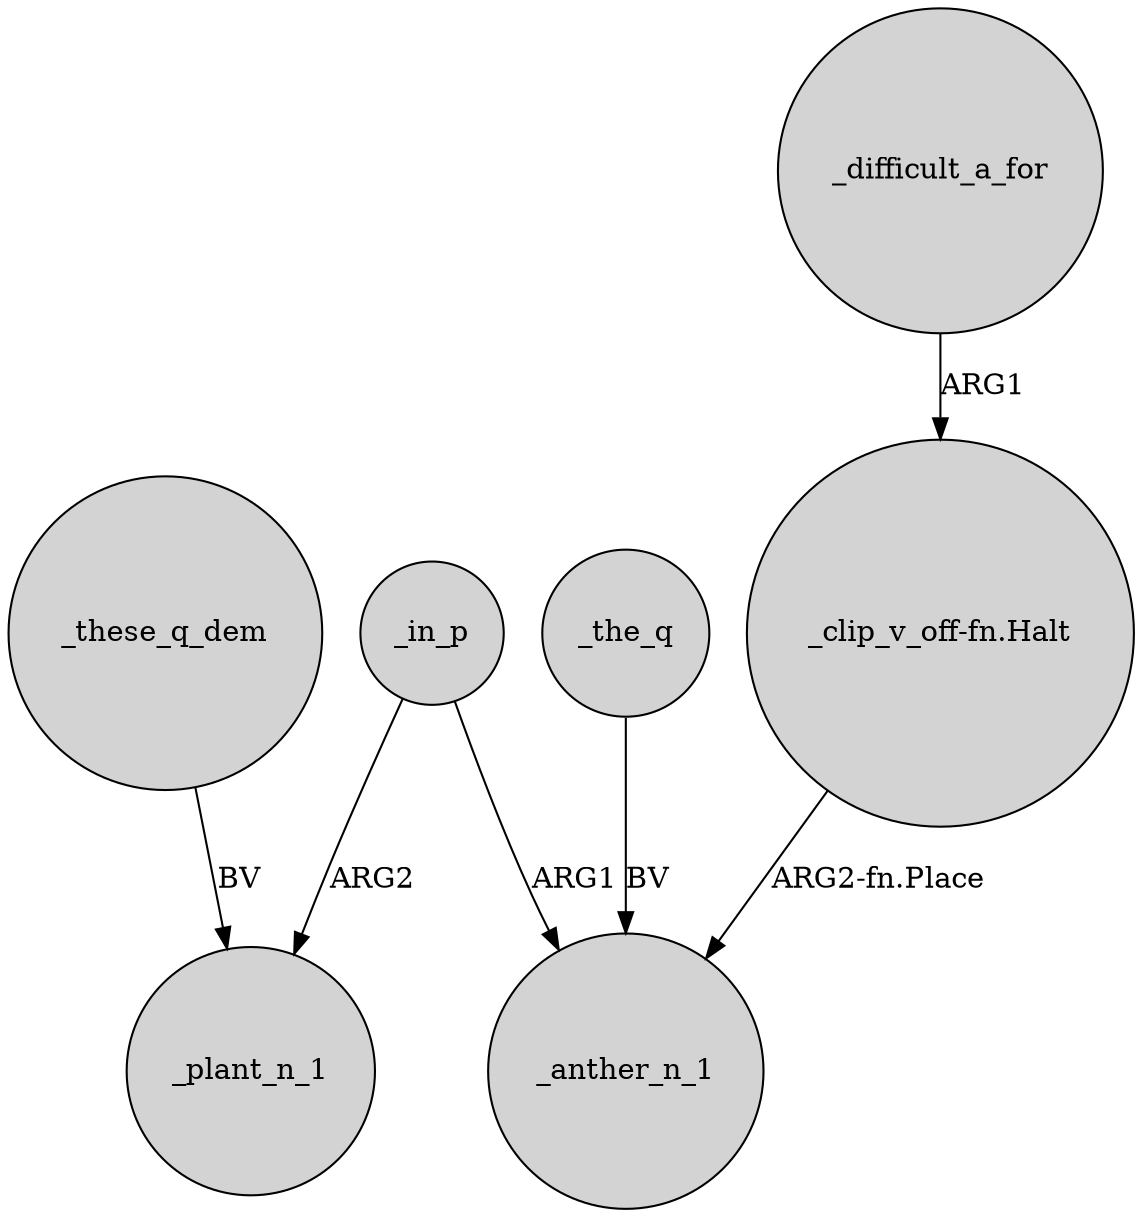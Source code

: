 digraph {
	node [shape=circle style=filled]
	_in_p -> _plant_n_1 [label=ARG2]
	_these_q_dem -> _plant_n_1 [label=BV]
	_in_p -> _anther_n_1 [label=ARG1]
	_difficult_a_for -> "_clip_v_off-fn.Halt" [label=ARG1]
	"_clip_v_off-fn.Halt" -> _anther_n_1 [label="ARG2-fn.Place"]
	_the_q -> _anther_n_1 [label=BV]
}
